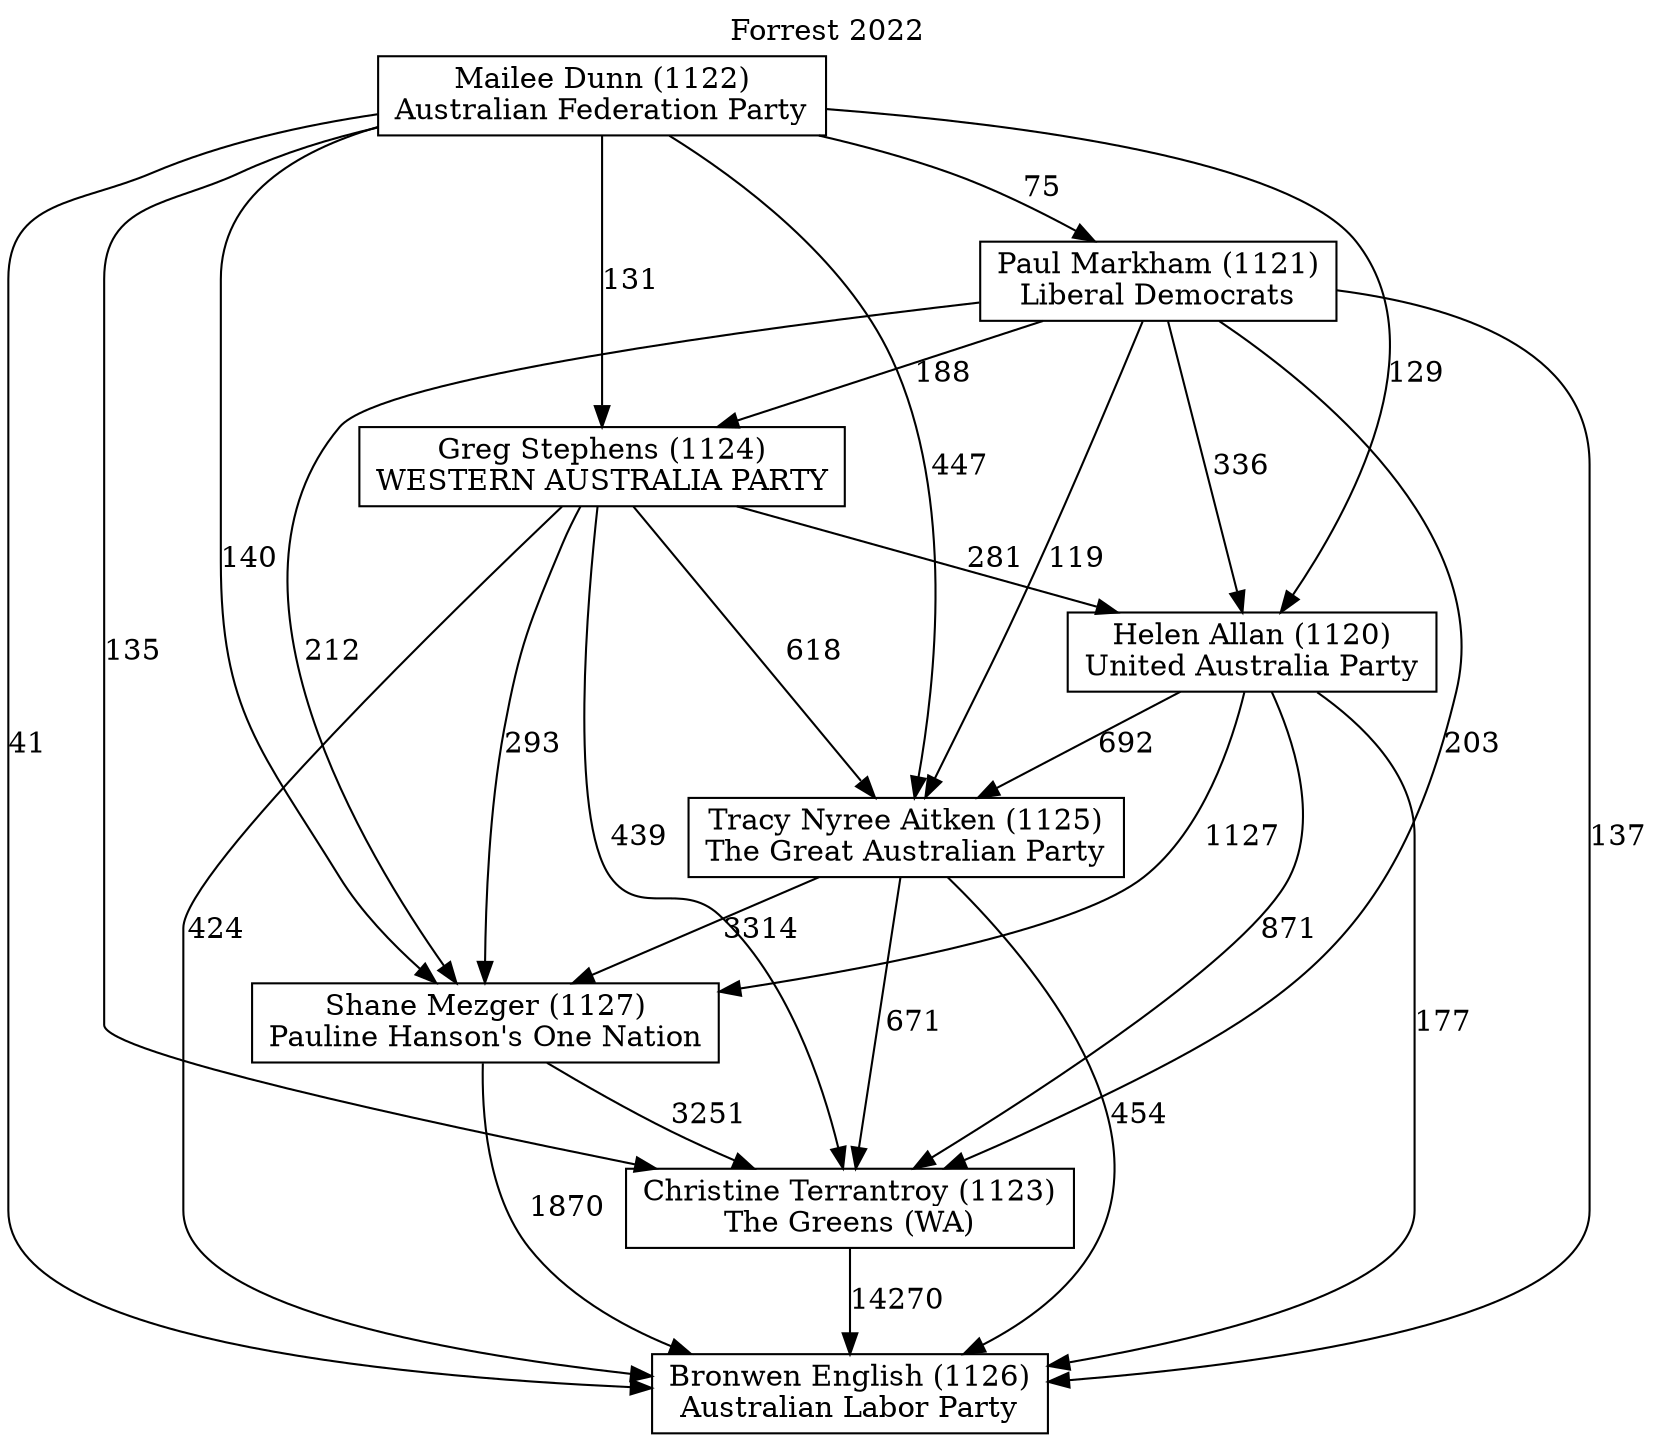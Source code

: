 // House preference flow
digraph "Bronwen English (1126)_Forrest_2022" {
	graph [label="Forrest 2022" labelloc=t mclimit=10]
	node [shape=box]
	"Christine Terrantroy (1123)" [label="Christine Terrantroy (1123)
The Greens (WA)"]
	"Tracy Nyree Aitken (1125)" [label="Tracy Nyree Aitken (1125)
The Great Australian Party"]
	"Mailee Dunn (1122)" [label="Mailee Dunn (1122)
Australian Federation Party"]
	"Shane Mezger (1127)" [label="Shane Mezger (1127)
Pauline Hanson's One Nation"]
	"Bronwen English (1126)" [label="Bronwen English (1126)
Australian Labor Party"]
	"Greg Stephens (1124)" [label="Greg Stephens (1124)
WESTERN AUSTRALIA PARTY"]
	"Paul Markham (1121)" [label="Paul Markham (1121)
Liberal Democrats"]
	"Helen Allan (1120)" [label="Helen Allan (1120)
United Australia Party"]
	"Tracy Nyree Aitken (1125)" -> "Christine Terrantroy (1123)" [label=671]
	"Helen Allan (1120)" -> "Shane Mezger (1127)" [label=1127]
	"Greg Stephens (1124)" -> "Christine Terrantroy (1123)" [label=439]
	"Tracy Nyree Aitken (1125)" -> "Bronwen English (1126)" [label=454]
	"Greg Stephens (1124)" -> "Tracy Nyree Aitken (1125)" [label=618]
	"Paul Markham (1121)" -> "Helen Allan (1120)" [label=336]
	"Greg Stephens (1124)" -> "Bronwen English (1126)" [label=424]
	"Mailee Dunn (1122)" -> "Shane Mezger (1127)" [label=140]
	"Mailee Dunn (1122)" -> "Christine Terrantroy (1123)" [label=135]
	"Mailee Dunn (1122)" -> "Tracy Nyree Aitken (1125)" [label=447]
	"Shane Mezger (1127)" -> "Christine Terrantroy (1123)" [label=3251]
	"Paul Markham (1121)" -> "Christine Terrantroy (1123)" [label=203]
	"Helen Allan (1120)" -> "Christine Terrantroy (1123)" [label=871]
	"Paul Markham (1121)" -> "Bronwen English (1126)" [label=137]
	"Mailee Dunn (1122)" -> "Greg Stephens (1124)" [label=131]
	"Paul Markham (1121)" -> "Tracy Nyree Aitken (1125)" [label=119]
	"Mailee Dunn (1122)" -> "Helen Allan (1120)" [label=129]
	"Christine Terrantroy (1123)" -> "Bronwen English (1126)" [label=14270]
	"Greg Stephens (1124)" -> "Helen Allan (1120)" [label=281]
	"Helen Allan (1120)" -> "Tracy Nyree Aitken (1125)" [label=692]
	"Paul Markham (1121)" -> "Greg Stephens (1124)" [label=188]
	"Helen Allan (1120)" -> "Bronwen English (1126)" [label=177]
	"Mailee Dunn (1122)" -> "Bronwen English (1126)" [label=41]
	"Paul Markham (1121)" -> "Shane Mezger (1127)" [label=212]
	"Greg Stephens (1124)" -> "Shane Mezger (1127)" [label=293]
	"Shane Mezger (1127)" -> "Bronwen English (1126)" [label=1870]
	"Mailee Dunn (1122)" -> "Paul Markham (1121)" [label=75]
	"Tracy Nyree Aitken (1125)" -> "Shane Mezger (1127)" [label=3314]
}

